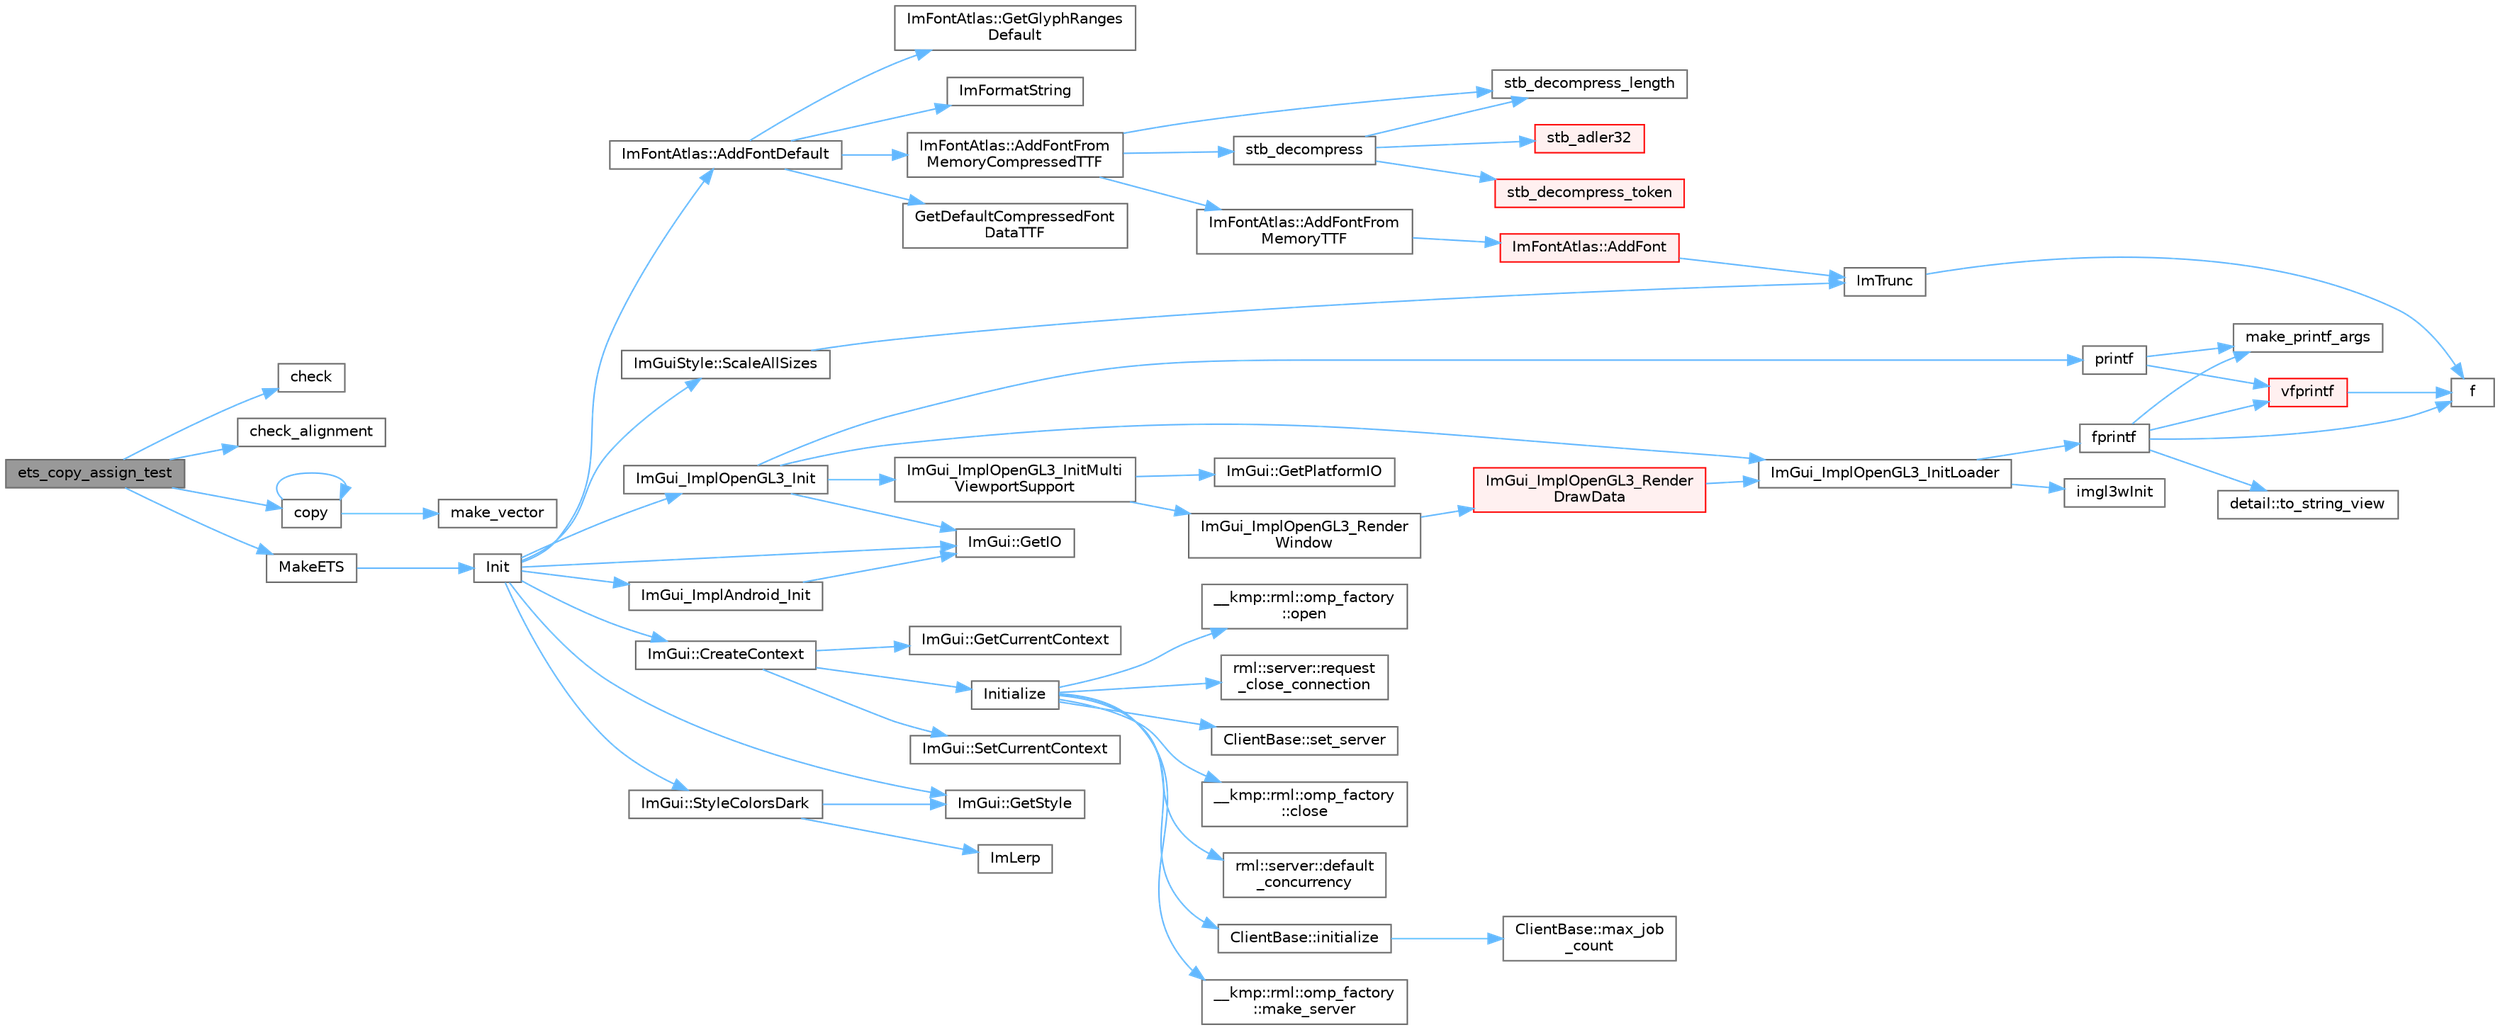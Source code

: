 digraph "ets_copy_assign_test"
{
 // LATEX_PDF_SIZE
  bgcolor="transparent";
  edge [fontname=Helvetica,fontsize=10,labelfontname=Helvetica,labelfontsize=10];
  node [fontname=Helvetica,fontsize=10,shape=box,height=0.2,width=0.4];
  rankdir="LR";
  Node1 [id="Node000001",label="ets_copy_assign_test",height=0.2,width=0.4,color="gray40", fillcolor="grey60", style="filled", fontcolor="black",tooltip=" "];
  Node1 -> Node2 [id="edge1_Node000001_Node000002",color="steelblue1",style="solid",tooltip=" "];
  Node2 [id="Node000002",label="check",height=0.2,width=0.4,color="grey40", fillcolor="white", style="filled",URL="$fastmath_8cpp.html#a1a1a6699085ce0fcd8a4602ac7404e72",tooltip=" "];
  Node1 -> Node3 [id="edge2_Node000001_Node000003",color="steelblue1",style="solid",tooltip=" "];
  Node3 [id="Node000003",label="check_alignment",height=0.2,width=0.4,color="grey40", fillcolor="white", style="filled",URL="$test__enumerable__thread__specific_8cpp.html#afe8ea674511bdf8e07711040776bffda",tooltip=" "];
  Node1 -> Node4 [id="edge3_Node000001_Node000004",color="steelblue1",style="solid",tooltip=" "];
  Node4 [id="Node000004",label="copy",height=0.2,width=0.4,color="grey40", fillcolor="white", style="filled",URL="$level1__impl_8h.html#a7ffc26122ca6f9bec01f9bc5e64f3006",tooltip=" "];
  Node4 -> Node4 [id="edge4_Node000004_Node000004",color="steelblue1",style="solid",tooltip=" "];
  Node4 -> Node5 [id="edge5_Node000004_Node000005",color="steelblue1",style="solid",tooltip=" "];
  Node5 [id="Node000005",label="make_vector",height=0.2,width=0.4,color="grey40", fillcolor="white", style="filled",URL="$level1__impl_8h.html#ae339a3d924ebae3773d8cd03d2a37ffc",tooltip=" "];
  Node1 -> Node6 [id="edge6_Node000001_Node000006",color="steelblue1",style="solid",tooltip=" "];
  Node6 [id="Node000006",label="MakeETS",height=0.2,width=0.4,color="grey40", fillcolor="white", style="filled",URL="$test__enumerable__thread__specific_8cpp.html#a5cb88ba0934f665ab00baf13e40562c3",tooltip=" "];
  Node6 -> Node7 [id="edge7_Node000006_Node000007",color="steelblue1",style="solid",tooltip=" "];
  Node7 [id="Node000007",label="Init",height=0.2,width=0.4,color="grey40", fillcolor="white", style="filled",URL="$runtime_2imgui_2examples_2example__android__opengl3_2main_8cpp.html#a84a2b849dbb5abe2b109f51d28a3fda6",tooltip=" "];
  Node7 -> Node8 [id="edge8_Node000007_Node000008",color="steelblue1",style="solid",tooltip=" "];
  Node8 [id="Node000008",label="ImFontAtlas::AddFontDefault",height=0.2,width=0.4,color="grey40", fillcolor="white", style="filled",URL="$struct_im_font_atlas.html#a9d2b4a94579bf603a0d2662cd8348cbd",tooltip=" "];
  Node8 -> Node9 [id="edge9_Node000008_Node000009",color="steelblue1",style="solid",tooltip=" "];
  Node9 [id="Node000009",label="ImFontAtlas::AddFontFrom\lMemoryCompressedTTF",height=0.2,width=0.4,color="grey40", fillcolor="white", style="filled",URL="$struct_im_font_atlas.html#a478ffa07777bf990ade02889e15a21ab",tooltip=" "];
  Node9 -> Node10 [id="edge10_Node000009_Node000010",color="steelblue1",style="solid",tooltip=" "];
  Node10 [id="Node000010",label="ImFontAtlas::AddFontFrom\lMemoryTTF",height=0.2,width=0.4,color="grey40", fillcolor="white", style="filled",URL="$struct_im_font_atlas.html#a95eec9b791e9c509180030f8176406ff",tooltip=" "];
  Node10 -> Node11 [id="edge11_Node000010_Node000011",color="steelblue1",style="solid",tooltip=" "];
  Node11 [id="Node000011",label="ImFontAtlas::AddFont",height=0.2,width=0.4,color="red", fillcolor="#FFF0F0", style="filled",URL="$struct_im_font_atlas.html#ad01c0f19a95d37a9e5ebab1e54525625",tooltip=" "];
  Node11 -> Node14 [id="edge12_Node000011_Node000014",color="steelblue1",style="solid",tooltip=" "];
  Node14 [id="Node000014",label="ImTrunc",height=0.2,width=0.4,color="grey40", fillcolor="white", style="filled",URL="$imgui__internal_8h.html#a34870cae27ccd450c17ec3d3910b2da4",tooltip=" "];
  Node14 -> Node15 [id="edge13_Node000014_Node000015",color="steelblue1",style="solid",tooltip=" "];
  Node15 [id="Node000015",label="f",height=0.2,width=0.4,color="grey40", fillcolor="white", style="filled",URL="$cxx11__tensor__map_8cpp.html#a7f507fea02198f6cb81c86640c7b1a4e",tooltip=" "];
  Node9 -> Node16 [id="edge14_Node000009_Node000016",color="steelblue1",style="solid",tooltip=" "];
  Node16 [id="Node000016",label="stb_decompress",height=0.2,width=0.4,color="grey40", fillcolor="white", style="filled",URL="$imgui__draw_8cpp.html#a23f899d930c93d351569ee83cf920570",tooltip=" "];
  Node16 -> Node17 [id="edge15_Node000016_Node000017",color="steelblue1",style="solid",tooltip=" "];
  Node17 [id="Node000017",label="stb_adler32",height=0.2,width=0.4,color="red", fillcolor="#FFF0F0", style="filled",URL="$imgui__draw_8cpp.html#a13802610d242126f44f88bc9392e3bbc",tooltip=" "];
  Node16 -> Node20 [id="edge16_Node000016_Node000020",color="steelblue1",style="solid",tooltip=" "];
  Node20 [id="Node000020",label="stb_decompress_length",height=0.2,width=0.4,color="grey40", fillcolor="white", style="filled",URL="$imgui__draw_8cpp.html#a5a5301def23b33e2156ac79a8b65c69b",tooltip=" "];
  Node16 -> Node21 [id="edge17_Node000016_Node000021",color="steelblue1",style="solid",tooltip=" "];
  Node21 [id="Node000021",label="stb_decompress_token",height=0.2,width=0.4,color="red", fillcolor="#FFF0F0", style="filled",URL="$imgui__draw_8cpp.html#a7e482ab813b31838bc410914b3293a17",tooltip=" "];
  Node9 -> Node20 [id="edge18_Node000009_Node000020",color="steelblue1",style="solid",tooltip=" "];
  Node8 -> Node24 [id="edge19_Node000008_Node000024",color="steelblue1",style="solid",tooltip=" "];
  Node24 [id="Node000024",label="GetDefaultCompressedFont\lDataTTF",height=0.2,width=0.4,color="grey40", fillcolor="white", style="filled",URL="$imgui__draw_8cpp.html#abc3b462ef2c5ef511d4f7231e3d9b853",tooltip=" "];
  Node8 -> Node25 [id="edge20_Node000008_Node000025",color="steelblue1",style="solid",tooltip=" "];
  Node25 [id="Node000025",label="ImFontAtlas::GetGlyphRanges\lDefault",height=0.2,width=0.4,color="grey40", fillcolor="white", style="filled",URL="$struct_im_font_atlas.html#adec0df140eb1dc01c2a22a5253d62820",tooltip=" "];
  Node8 -> Node26 [id="edge21_Node000008_Node000026",color="steelblue1",style="solid",tooltip=" "];
  Node26 [id="Node000026",label="ImFormatString",height=0.2,width=0.4,color="grey40", fillcolor="white", style="filled",URL="$imgui_8cpp.html#a75ccaf7d676b1f567ba888ae42ac3809",tooltip=" "];
  Node7 -> Node27 [id="edge22_Node000007_Node000027",color="steelblue1",style="solid",tooltip=" "];
  Node27 [id="Node000027",label="ImGui::CreateContext",height=0.2,width=0.4,color="grey40", fillcolor="white", style="filled",URL="$namespace_im_gui.html#a4ff6c9ad05a0eba37ce1b5ff1607810a",tooltip=" "];
  Node27 -> Node28 [id="edge23_Node000027_Node000028",color="steelblue1",style="solid",tooltip=" "];
  Node28 [id="Node000028",label="ImGui::GetCurrentContext",height=0.2,width=0.4,color="grey40", fillcolor="white", style="filled",URL="$namespace_im_gui.html#af557a6de5538099a0f6047eb994bbf42",tooltip=" "];
  Node27 -> Node29 [id="edge24_Node000027_Node000029",color="steelblue1",style="solid",tooltip=" "];
  Node29 [id="Node000029",label="Initialize",height=0.2,width=0.4,color="grey40", fillcolor="white", style="filled",URL="$test__rml__tbb_8cpp.html#a98b1050f09da390896f964fb7a892391",tooltip=" "];
  Node29 -> Node30 [id="edge25_Node000029_Node000030",color="steelblue1",style="solid",tooltip=" "];
  Node30 [id="Node000030",label="__kmp::rml::omp_factory\l::close",height=0.2,width=0.4,color="grey40", fillcolor="white", style="filled",URL="$class____kmp_1_1rml_1_1omp__factory.html#ac5cd7885c15546edcbbbfe05dd14c283",tooltip="Close factory."];
  Node29 -> Node31 [id="edge26_Node000029_Node000031",color="steelblue1",style="solid",tooltip=" "];
  Node31 [id="Node000031",label="rml::server::default\l_concurrency",height=0.2,width=0.4,color="grey40", fillcolor="white", style="filled",URL="$classrml_1_1server.html#ab724107e297226ef26538315091a50b1",tooltip="Default level of concurrency for which RML strives when there are no non-RML threads running."];
  Node29 -> Node32 [id="edge27_Node000029_Node000032",color="steelblue1",style="solid",tooltip=" "];
  Node32 [id="Node000032",label="ClientBase::initialize",height=0.2,width=0.4,color="grey40", fillcolor="white", style="filled",URL="$class_client_base.html#aef944515ea6728b68d51cf13dd69666d",tooltip=" "];
  Node32 -> Node33 [id="edge28_Node000032_Node000033",color="steelblue1",style="solid",tooltip=" "];
  Node33 [id="Node000033",label="ClientBase::max_job\l_count",height=0.2,width=0.4,color="grey40", fillcolor="white", style="filled",URL="$class_client_base.html#a628fdec27acc07826e62372eb4de8dab",tooltip=" "];
  Node29 -> Node34 [id="edge29_Node000029_Node000034",color="steelblue1",style="solid",tooltip=" "];
  Node34 [id="Node000034",label="__kmp::rml::omp_factory\l::make_server",height=0.2,width=0.4,color="grey40", fillcolor="white", style="filled",URL="$class____kmp_1_1rml_1_1omp__factory.html#a68dfe871a7ea8da28614e4d1f8b7f0aa",tooltip="Factory method to be called by client to create a server object."];
  Node29 -> Node35 [id="edge30_Node000029_Node000035",color="steelblue1",style="solid",tooltip=" "];
  Node35 [id="Node000035",label="__kmp::rml::omp_factory\l::open",height=0.2,width=0.4,color="grey40", fillcolor="white", style="filled",URL="$class____kmp_1_1rml_1_1omp__factory.html#ae212dc899bfc62e9bf23ad0f99bf0024",tooltip="Open factory."];
  Node29 -> Node36 [id="edge31_Node000029_Node000036",color="steelblue1",style="solid",tooltip=" "];
  Node36 [id="Node000036",label="rml::server::request\l_close_connection",height=0.2,width=0.4,color="grey40", fillcolor="white", style="filled",URL="$classrml_1_1server.html#a3119d8d6c2d17932610653f6fda4f87a",tooltip="Request that connection to server be closed."];
  Node29 -> Node37 [id="edge32_Node000029_Node000037",color="steelblue1",style="solid",tooltip=" "];
  Node37 [id="Node000037",label="ClientBase::set_server",height=0.2,width=0.4,color="grey40", fillcolor="white", style="filled",URL="$class_client_base.html#a5eff33ac6ad0b9f068a60b5668a6176e",tooltip=" "];
  Node27 -> Node38 [id="edge33_Node000027_Node000038",color="steelblue1",style="solid",tooltip=" "];
  Node38 [id="Node000038",label="ImGui::SetCurrentContext",height=0.2,width=0.4,color="grey40", fillcolor="white", style="filled",URL="$namespace_im_gui.html#a289dbbbffdadcf1231821d97a7c4a9be",tooltip=" "];
  Node7 -> Node39 [id="edge34_Node000007_Node000039",color="steelblue1",style="solid",tooltip=" "];
  Node39 [id="Node000039",label="ImGui::GetIO",height=0.2,width=0.4,color="grey40", fillcolor="white", style="filled",URL="$namespace_im_gui.html#a3179e560812f878f3961ce803a5d9302",tooltip=" "];
  Node7 -> Node40 [id="edge35_Node000007_Node000040",color="steelblue1",style="solid",tooltip=" "];
  Node40 [id="Node000040",label="ImGui::GetStyle",height=0.2,width=0.4,color="grey40", fillcolor="white", style="filled",URL="$namespace_im_gui.html#abafef4bb3e3654efd96a47b2e22870a7",tooltip=" "];
  Node7 -> Node41 [id="edge36_Node000007_Node000041",color="steelblue1",style="solid",tooltip=" "];
  Node41 [id="Node000041",label="ImGui_ImplAndroid_Init",height=0.2,width=0.4,color="grey40", fillcolor="white", style="filled",URL="$imgui__impl__android_8cpp.html#ab89eca19c71468d31d5d27a950637a0f",tooltip=" "];
  Node41 -> Node39 [id="edge37_Node000041_Node000039",color="steelblue1",style="solid",tooltip=" "];
  Node7 -> Node42 [id="edge38_Node000007_Node000042",color="steelblue1",style="solid",tooltip=" "];
  Node42 [id="Node000042",label="ImGui_ImplOpenGL3_Init",height=0.2,width=0.4,color="grey40", fillcolor="white", style="filled",URL="$imgui__impl__opengl3_8cpp.html#a0475f257dc97d1daceee89cb4b19744d",tooltip=" "];
  Node42 -> Node39 [id="edge39_Node000042_Node000039",color="steelblue1",style="solid",tooltip=" "];
  Node42 -> Node43 [id="edge40_Node000042_Node000043",color="steelblue1",style="solid",tooltip=" "];
  Node43 [id="Node000043",label="ImGui_ImplOpenGL3_InitLoader",height=0.2,width=0.4,color="grey40", fillcolor="white", style="filled",URL="$imgui__impl__opengl3_8cpp.html#aa41f75fa250684a6610bbb021204d374",tooltip=" "];
  Node43 -> Node44 [id="edge41_Node000043_Node000044",color="steelblue1",style="solid",tooltip=" "];
  Node44 [id="Node000044",label="fprintf",height=0.2,width=0.4,color="grey40", fillcolor="white", style="filled",URL="$printf_8h.html#a9f315126362cae9675de1642105e631e",tooltip=" "];
  Node44 -> Node15 [id="edge42_Node000044_Node000015",color="steelblue1",style="solid",tooltip=" "];
  Node44 -> Node45 [id="edge43_Node000044_Node000045",color="steelblue1",style="solid",tooltip=" "];
  Node45 [id="Node000045",label="make_printf_args",height=0.2,width=0.4,color="grey40", fillcolor="white", style="filled",URL="$printf_8h.html#a27dcc0efcda04388971dbea3c875f122",tooltip=" "];
  Node44 -> Node46 [id="edge44_Node000044_Node000046",color="steelblue1",style="solid",tooltip=" "];
  Node46 [id="Node000046",label="detail::to_string_view",height=0.2,width=0.4,color="grey40", fillcolor="white", style="filled",URL="$namespacedetail.html#abeae79fa3e1eded2d8fbd56cc9f0960e",tooltip=" "];
  Node44 -> Node47 [id="edge45_Node000044_Node000047",color="steelblue1",style="solid",tooltip=" "];
  Node47 [id="Node000047",label="vfprintf",height=0.2,width=0.4,color="red", fillcolor="#FFF0F0", style="filled",URL="$printf_8h.html#abb30aad964fc771fb52cf3ad88649df2",tooltip=" "];
  Node47 -> Node15 [id="edge46_Node000047_Node000015",color="steelblue1",style="solid",tooltip=" "];
  Node43 -> Node75 [id="edge47_Node000043_Node000075",color="steelblue1",style="solid",tooltip=" "];
  Node75 [id="Node000075",label="imgl3wInit",height=0.2,width=0.4,color="grey40", fillcolor="white", style="filled",URL="$imgui__impl__opengl3__loader_8h.html#a48c2a363da80c28b64d9eee65220d127",tooltip=" "];
  Node42 -> Node76 [id="edge48_Node000042_Node000076",color="steelblue1",style="solid",tooltip=" "];
  Node76 [id="Node000076",label="ImGui_ImplOpenGL3_InitMulti\lViewportSupport",height=0.2,width=0.4,color="grey40", fillcolor="white", style="filled",URL="$imgui__impl__opengl3_8cpp.html#abae22e0a4306a02f18a7aa3d97f43964",tooltip=" "];
  Node76 -> Node77 [id="edge49_Node000076_Node000077",color="steelblue1",style="solid",tooltip=" "];
  Node77 [id="Node000077",label="ImGui::GetPlatformIO",height=0.2,width=0.4,color="grey40", fillcolor="white", style="filled",URL="$namespace_im_gui.html#a3edc2b6129cbf1e8d247c6d03c344065",tooltip=" "];
  Node76 -> Node78 [id="edge50_Node000076_Node000078",color="steelblue1",style="solid",tooltip=" "];
  Node78 [id="Node000078",label="ImGui_ImplOpenGL3_Render\lWindow",height=0.2,width=0.4,color="grey40", fillcolor="white", style="filled",URL="$imgui__impl__opengl3_8cpp.html#a539314fdc1e4017ec0ef14783bf496bf",tooltip=" "];
  Node78 -> Node79 [id="edge51_Node000078_Node000079",color="steelblue1",style="solid",tooltip=" "];
  Node79 [id="Node000079",label="ImGui_ImplOpenGL3_Render\lDrawData",height=0.2,width=0.4,color="red", fillcolor="#FFF0F0", style="filled",URL="$imgui__impl__opengl3_8cpp.html#ad215190229f4f300593911aa7b3821de",tooltip=" "];
  Node79 -> Node43 [id="edge52_Node000079_Node000043",color="steelblue1",style="solid",tooltip=" "];
  Node42 -> Node85 [id="edge53_Node000042_Node000085",color="steelblue1",style="solid",tooltip=" "];
  Node85 [id="Node000085",label="printf",height=0.2,width=0.4,color="grey40", fillcolor="white", style="filled",URL="$printf_8h.html#aee3ed3a831f25f07e7be3919fff2203a",tooltip=" "];
  Node85 -> Node45 [id="edge54_Node000085_Node000045",color="steelblue1",style="solid",tooltip=" "];
  Node85 -> Node47 [id="edge55_Node000085_Node000047",color="steelblue1",style="solid",tooltip=" "];
  Node7 -> Node86 [id="edge56_Node000007_Node000086",color="steelblue1",style="solid",tooltip=" "];
  Node86 [id="Node000086",label="ImGuiStyle::ScaleAllSizes",height=0.2,width=0.4,color="grey40", fillcolor="white", style="filled",URL="$struct_im_gui_style.html#a7c9d3e0974a239f65e433cc952be0627",tooltip=" "];
  Node86 -> Node14 [id="edge57_Node000086_Node000014",color="steelblue1",style="solid",tooltip=" "];
  Node7 -> Node87 [id="edge58_Node000007_Node000087",color="steelblue1",style="solid",tooltip=" "];
  Node87 [id="Node000087",label="ImGui::StyleColorsDark",height=0.2,width=0.4,color="grey40", fillcolor="white", style="filled",URL="$namespace_im_gui.html#a26c67fc14081b359566d5e135cd8c767",tooltip=" "];
  Node87 -> Node40 [id="edge59_Node000087_Node000040",color="steelblue1",style="solid",tooltip=" "];
  Node87 -> Node88 [id="edge60_Node000087_Node000088",color="steelblue1",style="solid",tooltip=" "];
  Node88 [id="Node000088",label="ImLerp",height=0.2,width=0.4,color="grey40", fillcolor="white", style="filled",URL="$imgui__internal_8h.html#a1d7813429922346e44eebd82d13f777c",tooltip=" "];
}
